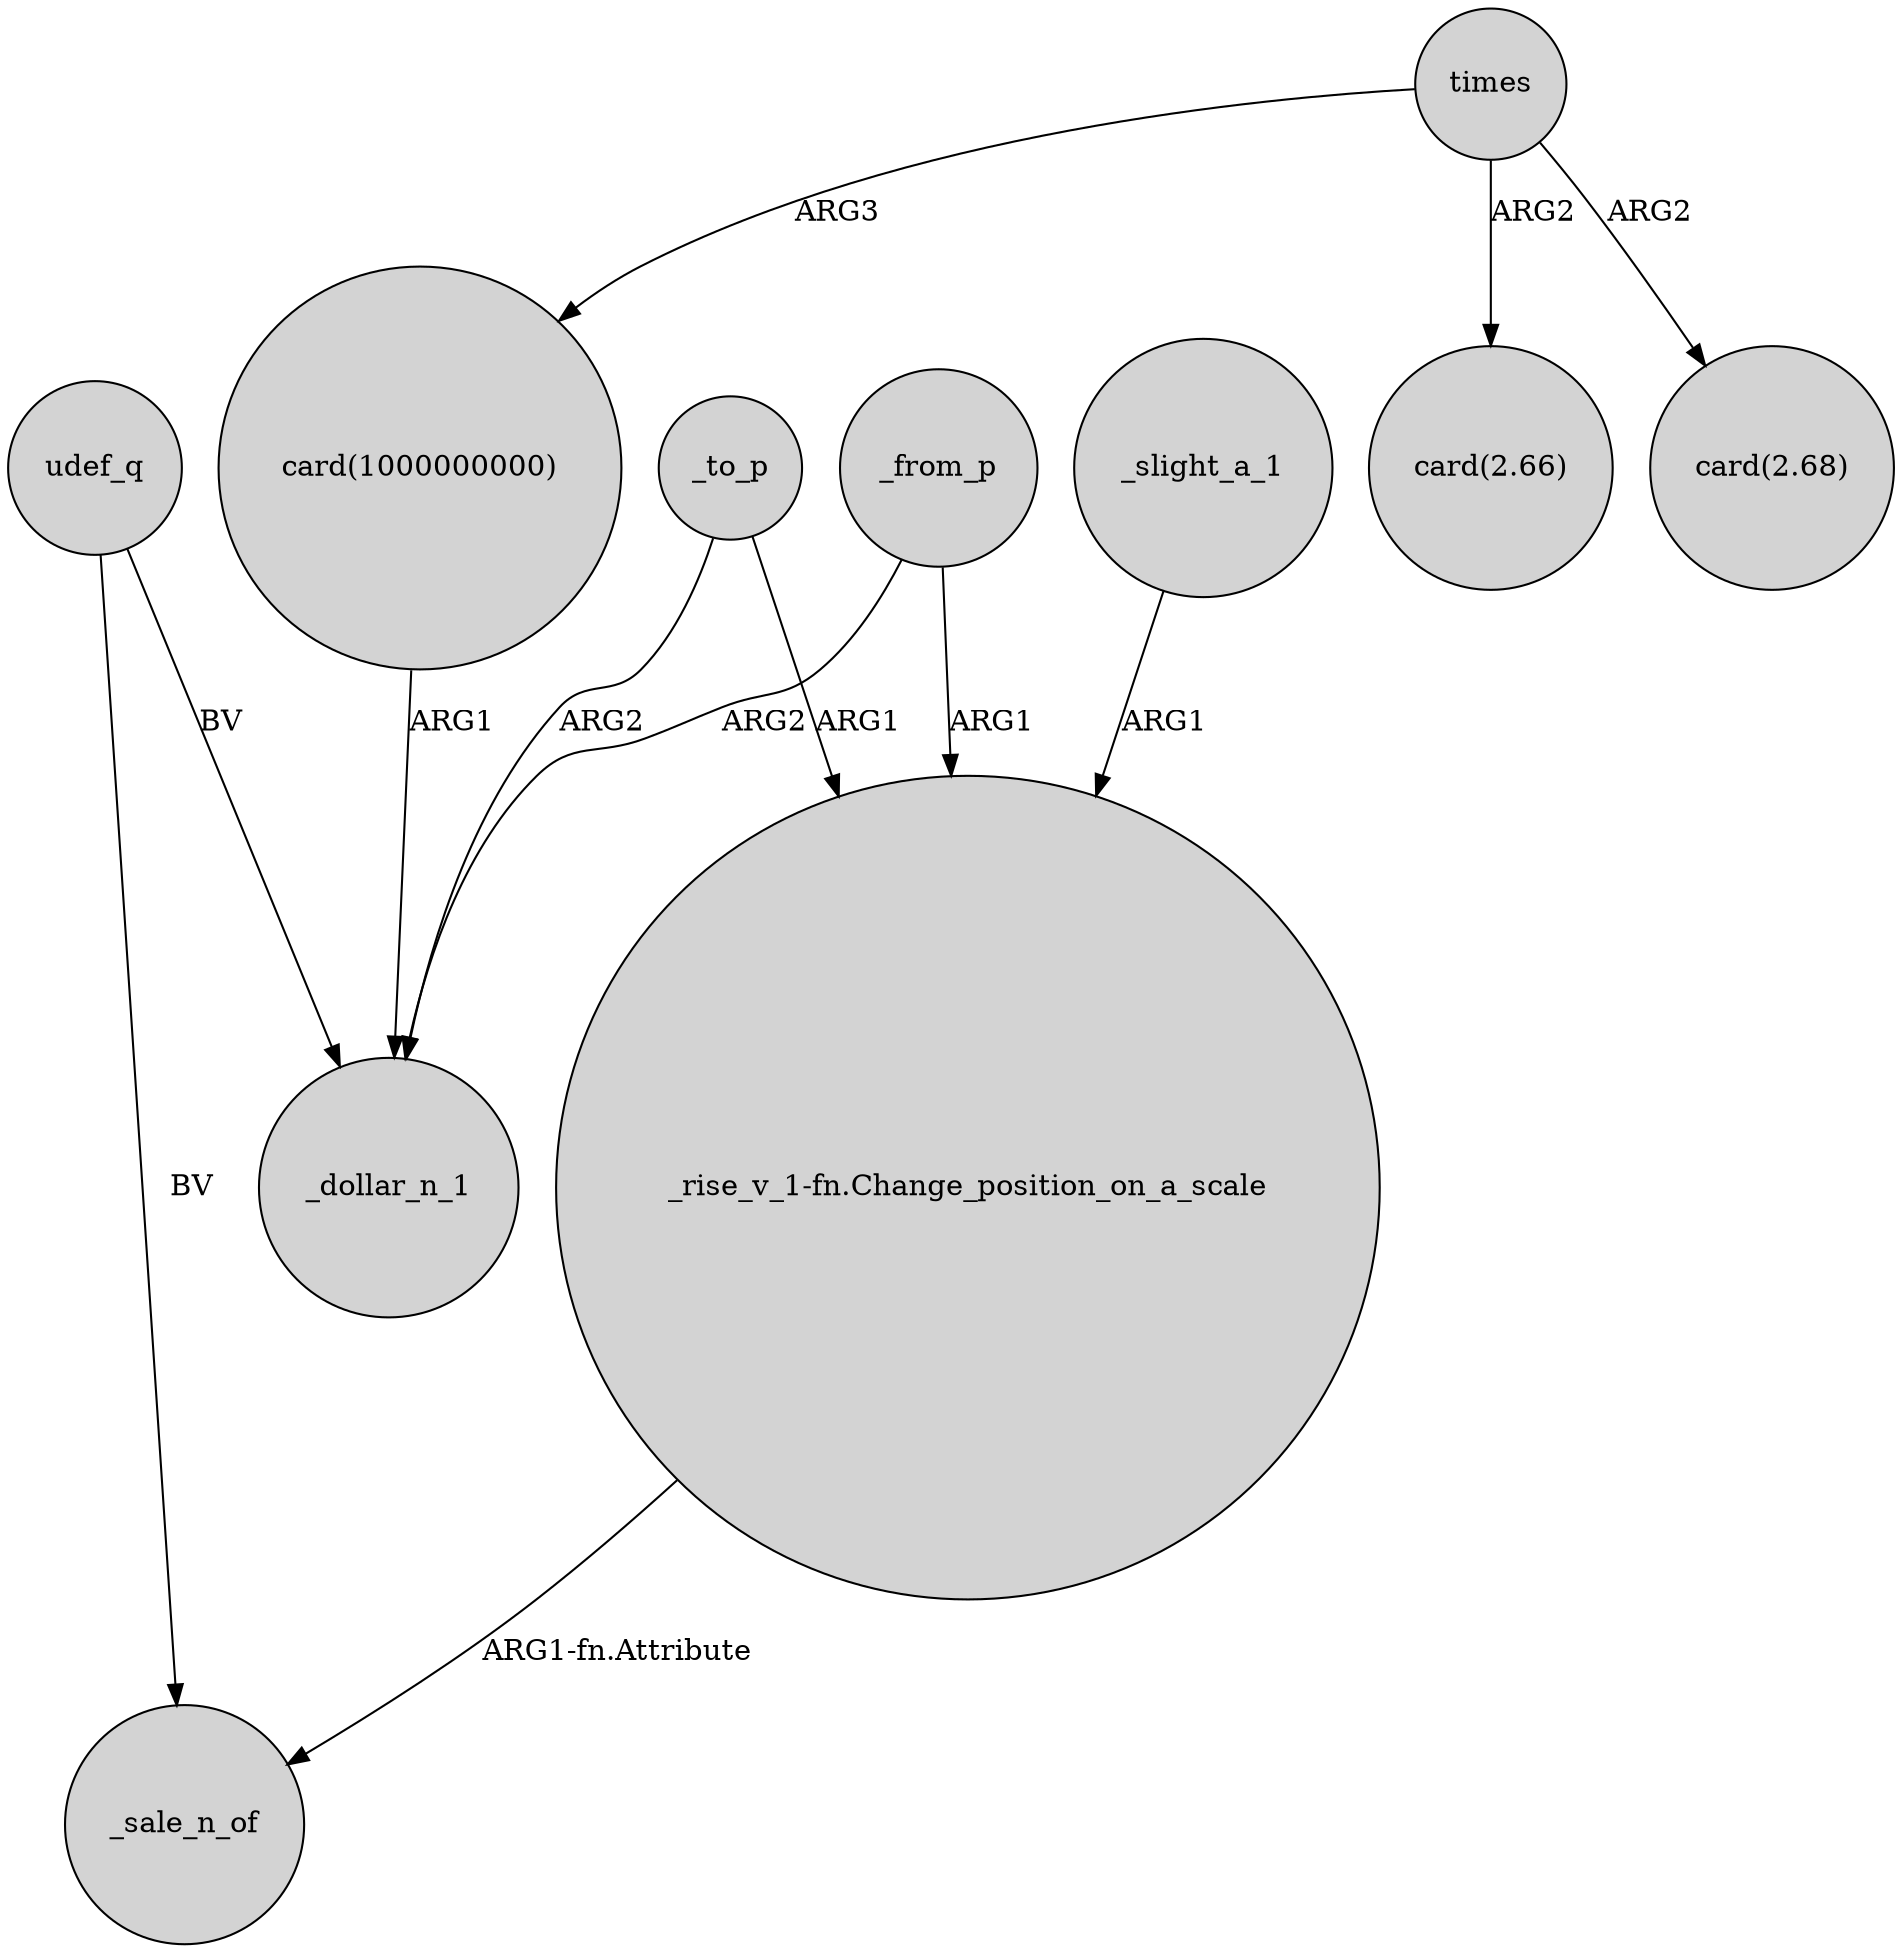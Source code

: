 digraph {
	node [shape=circle style=filled]
	"card(1000000000)" -> _dollar_n_1 [label=ARG1]
	"_rise_v_1-fn.Change_position_on_a_scale" -> _sale_n_of [label="ARG1-fn.Attribute"]
	_from_p -> _dollar_n_1 [label=ARG2]
	_slight_a_1 -> "_rise_v_1-fn.Change_position_on_a_scale" [label=ARG1]
	_to_p -> _dollar_n_1 [label=ARG2]
	udef_q -> _sale_n_of [label=BV]
	times -> "card(2.66)" [label=ARG2]
	times -> "card(2.68)" [label=ARG2]
	times -> "card(1000000000)" [label=ARG3]
	udef_q -> _dollar_n_1 [label=BV]
	_from_p -> "_rise_v_1-fn.Change_position_on_a_scale" [label=ARG1]
	_to_p -> "_rise_v_1-fn.Change_position_on_a_scale" [label=ARG1]
}
